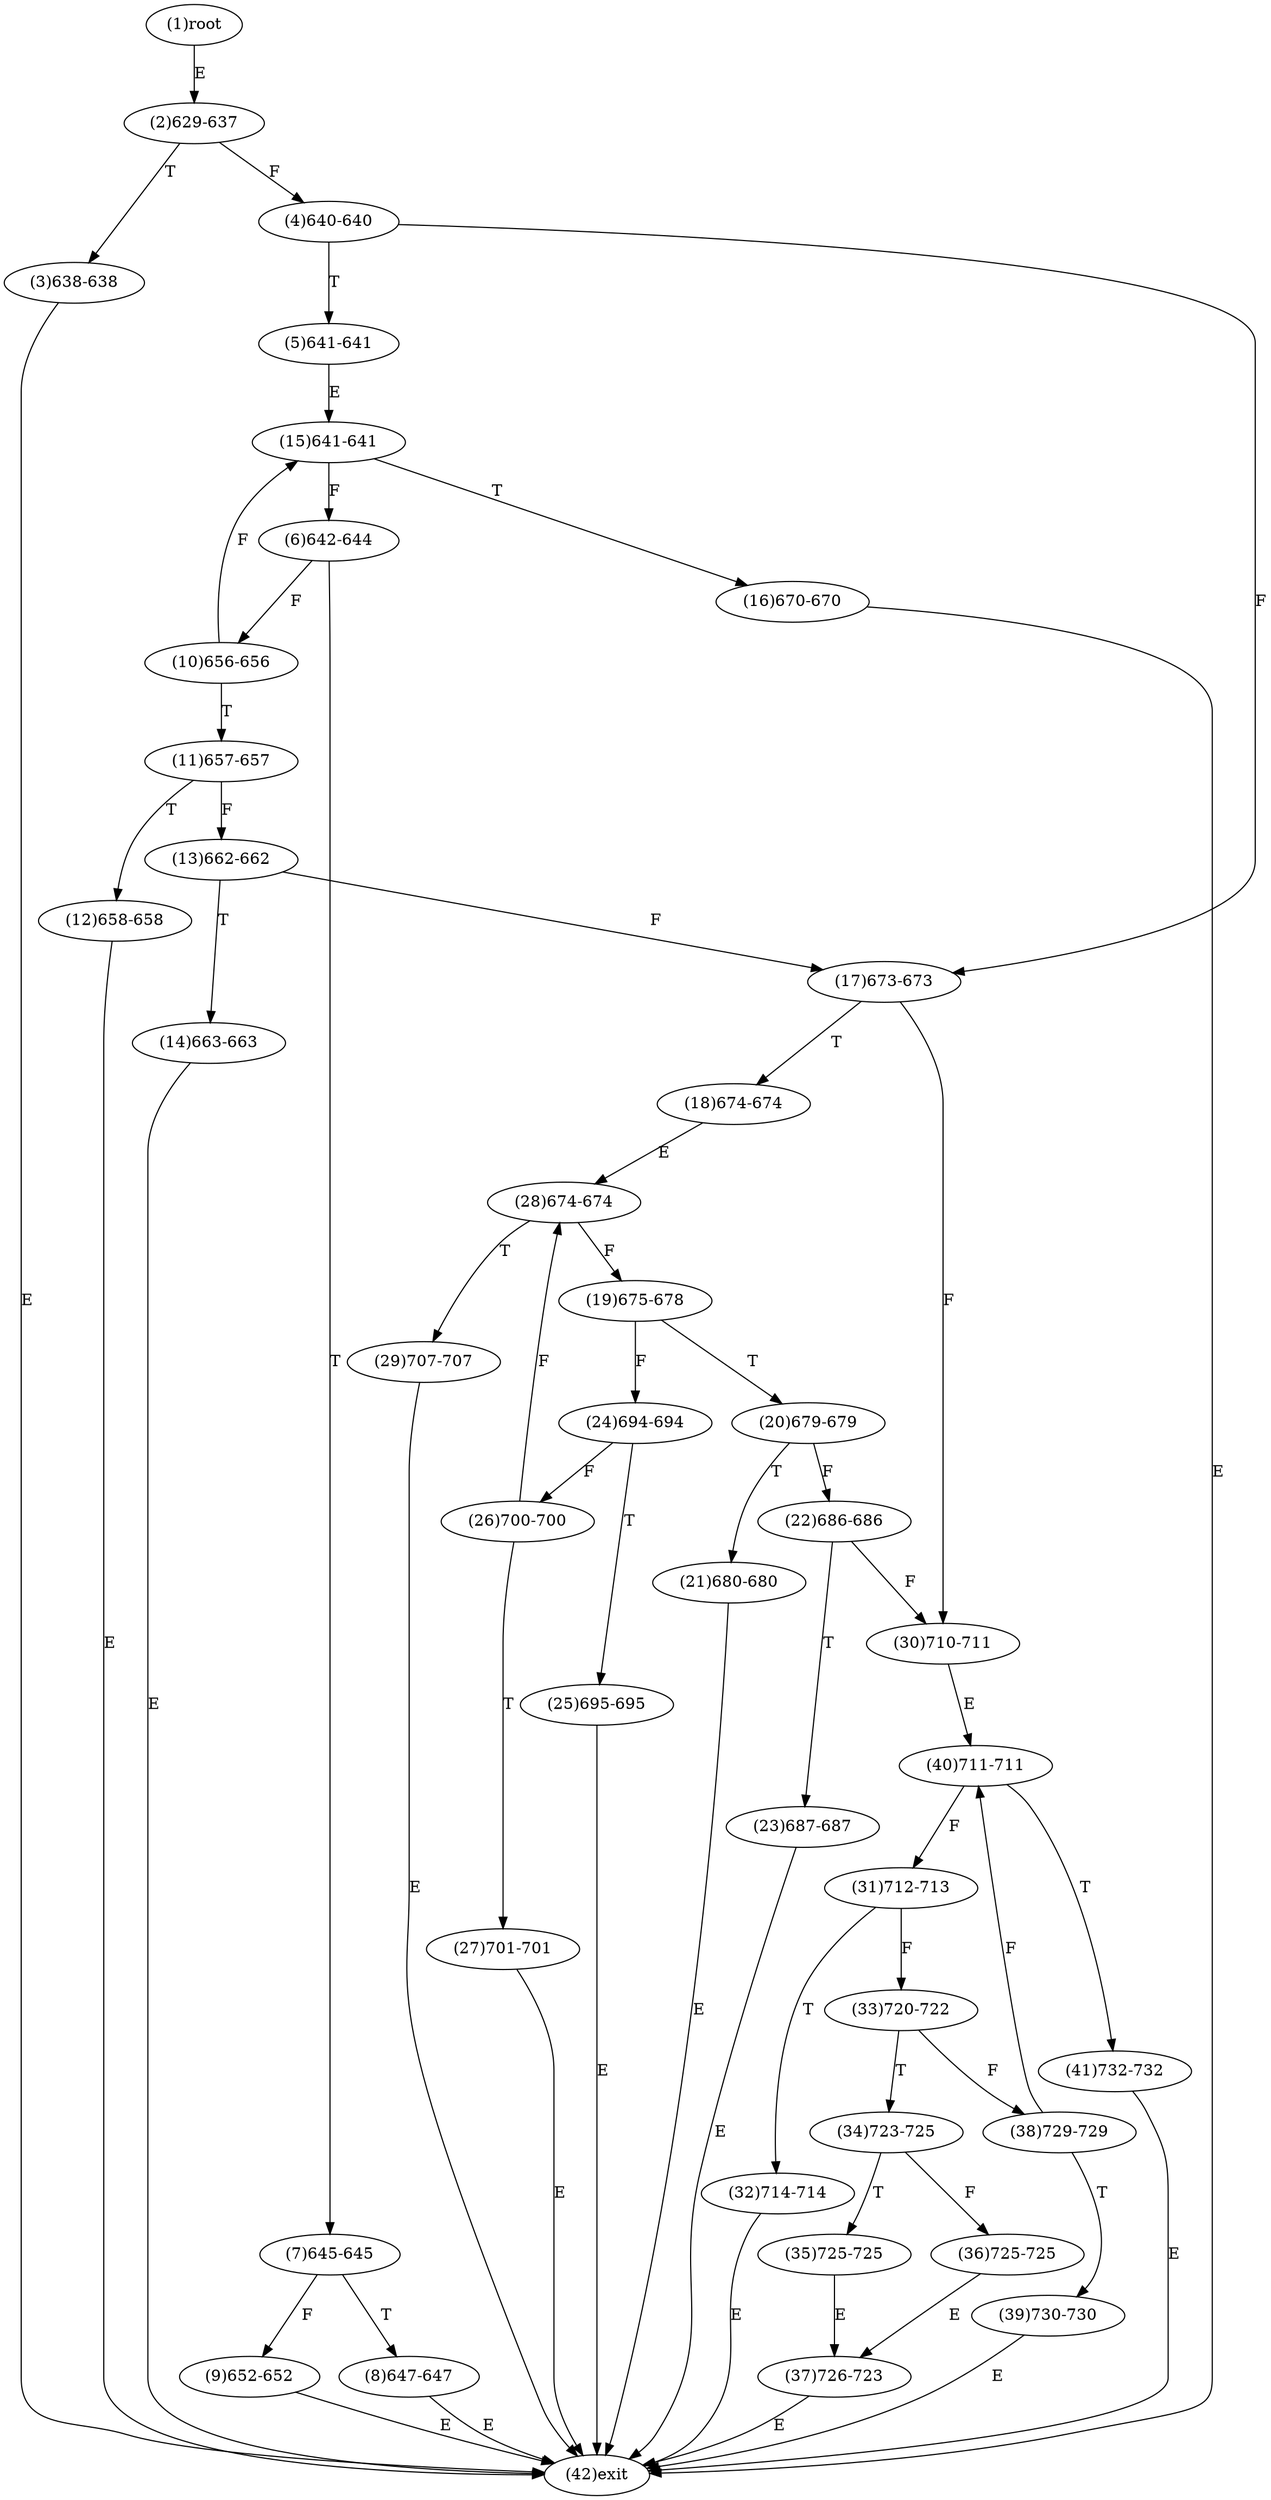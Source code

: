 digraph "" { 
1[ label="(1)root"];
2[ label="(2)629-637"];
3[ label="(3)638-638"];
4[ label="(4)640-640"];
5[ label="(5)641-641"];
6[ label="(6)642-644"];
7[ label="(7)645-645"];
8[ label="(8)647-647"];
9[ label="(9)652-652"];
10[ label="(10)656-656"];
11[ label="(11)657-657"];
12[ label="(12)658-658"];
13[ label="(13)662-662"];
14[ label="(14)663-663"];
15[ label="(15)641-641"];
17[ label="(17)673-673"];
16[ label="(16)670-670"];
19[ label="(19)675-678"];
18[ label="(18)674-674"];
21[ label="(21)680-680"];
20[ label="(20)679-679"];
23[ label="(23)687-687"];
22[ label="(22)686-686"];
25[ label="(25)695-695"];
24[ label="(24)694-694"];
27[ label="(27)701-701"];
26[ label="(26)700-700"];
29[ label="(29)707-707"];
28[ label="(28)674-674"];
31[ label="(31)712-713"];
30[ label="(30)710-711"];
34[ label="(34)723-725"];
35[ label="(35)725-725"];
32[ label="(32)714-714"];
33[ label="(33)720-722"];
38[ label="(38)729-729"];
39[ label="(39)730-730"];
36[ label="(36)725-725"];
37[ label="(37)726-723"];
42[ label="(42)exit"];
40[ label="(40)711-711"];
41[ label="(41)732-732"];
1->2[ label="E"];
2->4[ label="F"];
2->3[ label="T"];
3->42[ label="E"];
4->17[ label="F"];
4->5[ label="T"];
5->15[ label="E"];
6->10[ label="F"];
6->7[ label="T"];
7->9[ label="F"];
7->8[ label="T"];
8->42[ label="E"];
9->42[ label="E"];
10->15[ label="F"];
10->11[ label="T"];
11->13[ label="F"];
11->12[ label="T"];
12->42[ label="E"];
13->17[ label="F"];
13->14[ label="T"];
14->42[ label="E"];
15->6[ label="F"];
15->16[ label="T"];
16->42[ label="E"];
17->30[ label="F"];
17->18[ label="T"];
18->28[ label="E"];
19->24[ label="F"];
19->20[ label="T"];
20->22[ label="F"];
20->21[ label="T"];
21->42[ label="E"];
22->30[ label="F"];
22->23[ label="T"];
23->42[ label="E"];
24->26[ label="F"];
24->25[ label="T"];
25->42[ label="E"];
26->28[ label="F"];
26->27[ label="T"];
27->42[ label="E"];
28->19[ label="F"];
28->29[ label="T"];
29->42[ label="E"];
30->40[ label="E"];
31->33[ label="F"];
31->32[ label="T"];
32->42[ label="E"];
33->38[ label="F"];
33->34[ label="T"];
34->36[ label="F"];
34->35[ label="T"];
35->37[ label="E"];
36->37[ label="E"];
37->42[ label="E"];
38->40[ label="F"];
38->39[ label="T"];
39->42[ label="E"];
40->31[ label="F"];
40->41[ label="T"];
41->42[ label="E"];
}